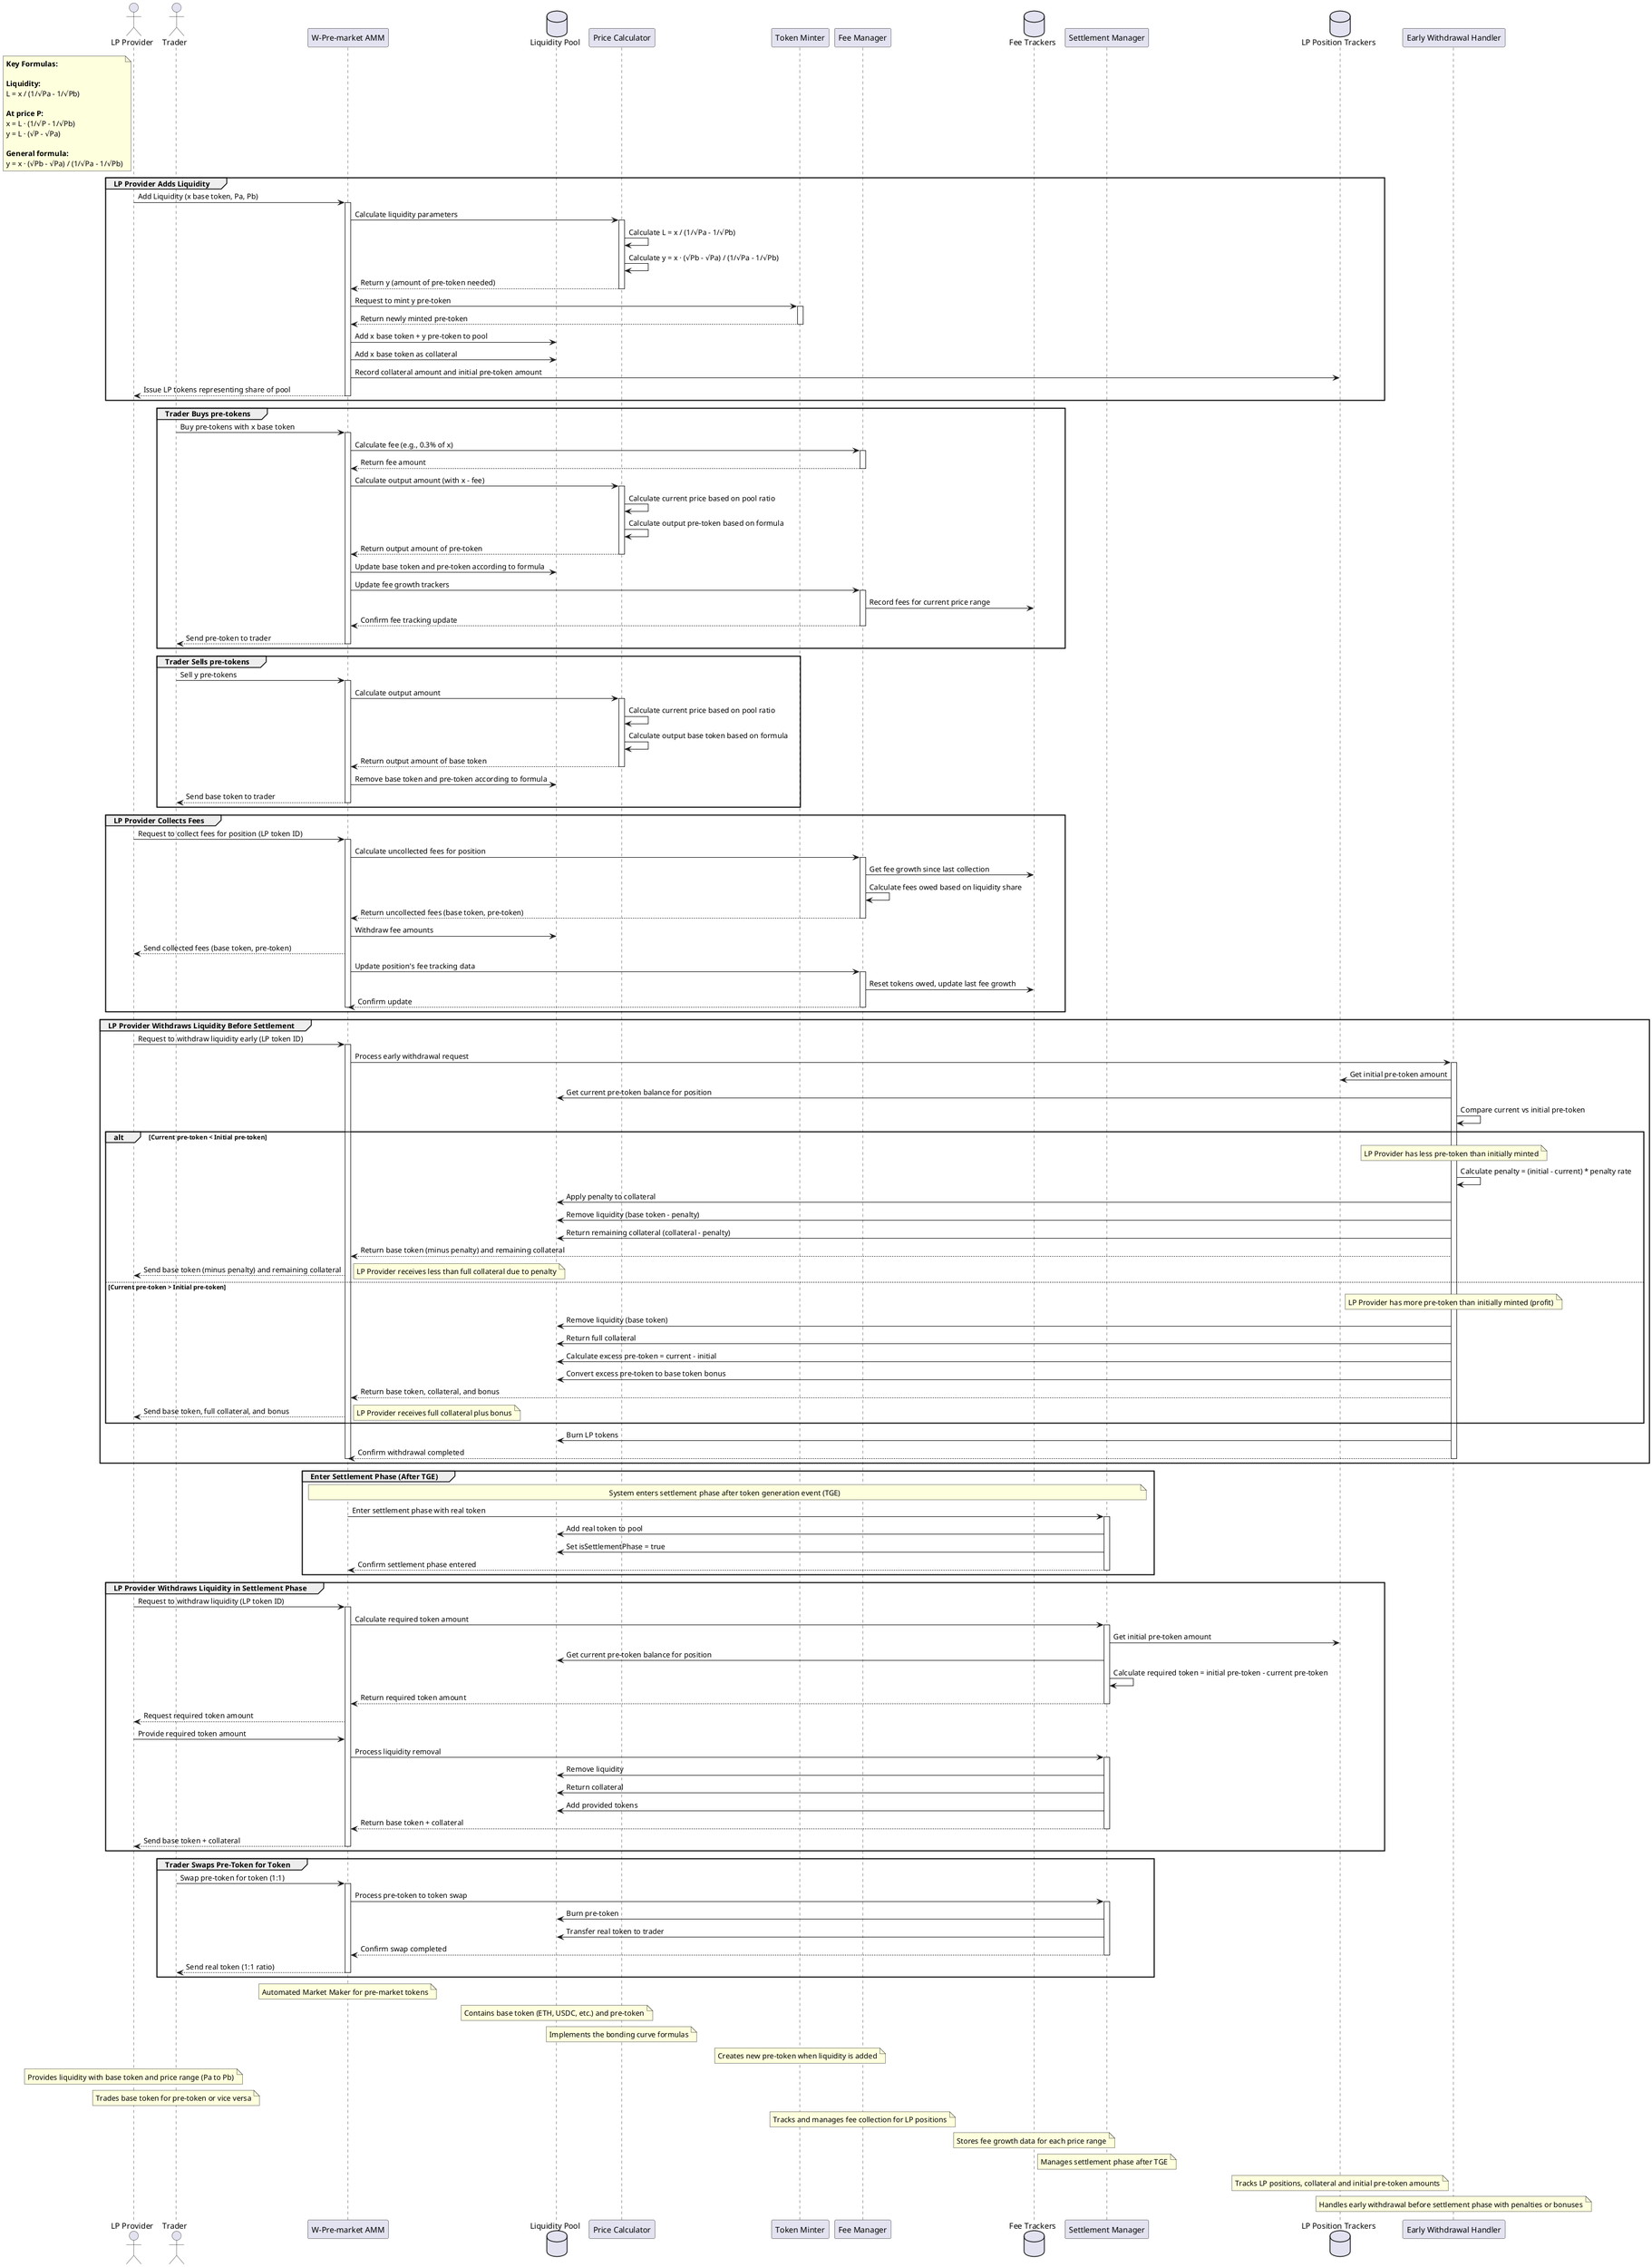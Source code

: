 @startuml W-Pre-market AMM System

' Define participants
actor "LP Provider" as LPProvider
actor "Trader" as Trader
participant "W-Pre-market AMM" as AMM
database "Liquidity Pool" as Pool
participant "Price Calculator" as Calculator
participant "Token Minter" as Minter
participant "Fee Manager" as FeeManager
database "Fee Trackers" as FeeTrackers
participant "Settlement Manager" as Settlement
database "LP Position Trackers" as LPTrackers
participant "Early Withdrawal Handler" as EarlyWithdrawal

' Style
skinparam sequence {
    ParticipantBackgroundColor LightBlue
    ActorBackgroundColor LightGreen
    DatabaseBackgroundColor LightPink
    LifeLineColor Gray
    BorderColor Black
}

' Define mathematical formulas as notes
note left of LPProvider
  <b>Key Formulas:</b>
  
  <b>Liquidity:</b>
  L = x / (1/√Pa - 1/√Pb)
  
  <b>At price P:</b>
  x = L · (1/√P - 1/√Pb)
  y = L · (√P - √Pa)
  
  <b>General formula:</b>
  y = x · (√Pb - √Pa) / (1/√Pa - 1/√Pb)
end note

' LP Provider Flow
group LP Provider Adds Liquidity
    LPProvider -> AMM: Add Liquidity (x base token, Pa, Pb)
    activate AMM
    
    AMM -> Calculator: Calculate liquidity parameters
    activate Calculator
    
    Calculator -> Calculator: Calculate L = x / (1/√Pa - 1/√Pb)
    Calculator -> Calculator: Calculate y = x · (√Pb - √Pa) / (1/√Pa - 1/√Pb)
    Calculator --> AMM: Return y (amount of pre-token needed)
    deactivate Calculator
    
    AMM -> Minter: Request to mint y pre-token
    activate Minter
    Minter --> AMM: Return newly minted pre-token
    deactivate Minter
    
    AMM -> Pool: Add x base token + y pre-token to pool
    AMM -> Pool: Add x base token as collateral
    AMM -> LPTrackers: Record collateral amount and initial pre-token amount
    AMM --> LPProvider: Issue LP tokens representing share of pool
    
    deactivate AMM
end

' Trader Flow - Buy pre-tokens
group Trader Buys pre-tokens
    Trader -> AMM: Buy pre-tokens with x base token
    activate AMM
    
    AMM -> FeeManager: Calculate fee (e.g., 0.3% of x)
    activate FeeManager
    FeeManager --> AMM: Return fee amount
    deactivate FeeManager
    
    AMM -> Calculator: Calculate output amount (with x - fee)
    activate Calculator
    
    Calculator -> Calculator: Calculate current price based on pool ratio
    Calculator -> Calculator: Calculate output pre-token based on formula
    Calculator --> AMM: Return output amount of pre-token
    deactivate Calculator
    
    AMM -> Pool: Update base token and pre-token according to formula
    
    AMM -> FeeManager: Update fee growth trackers
    activate FeeManager
    FeeManager -> FeeTrackers: Record fees for current price range
    FeeManager --> AMM: Confirm fee tracking update
    deactivate FeeManager
    
    AMM --> Trader: Send pre-token to trader
    
    deactivate AMM
end

' Trader Flow - Sell pre-tokens
group Trader Sells pre-tokens
    Trader -> AMM: Sell y pre-tokens
    activate AMM
    
    AMM -> Calculator: Calculate output amount
    activate Calculator
    
    Calculator -> Calculator: Calculate current price based on pool ratio
    Calculator -> Calculator: Calculate output base token based on formula
    Calculator --> AMM: Return output amount of base token
    deactivate Calculator
    
    AMM -> Pool: Remove base token and pre-token according to formula
    AMM --> Trader: Send base token to trader
    
    deactivate AMM
end

' Add a new flow for fee collection
group LP Provider Collects Fees
    LPProvider -> AMM: Request to collect fees for position (LP token ID)
    activate AMM
    
    AMM -> FeeManager: Calculate uncollected fees for position
    activate FeeManager
    
    FeeManager -> FeeTrackers: Get fee growth since last collection
    FeeManager -> FeeManager: Calculate fees owed based on liquidity share
    FeeManager --> AMM: Return uncollected fees (base token, pre-token)
    deactivate FeeManager
    
    AMM -> Pool: Withdraw fee amounts
    AMM --> LPProvider: Send collected fees (base token, pre-token)
    
    AMM -> FeeManager: Update position's fee tracking data
    activate FeeManager
    FeeManager -> FeeTrackers: Reset tokens owed, update last fee growth
    FeeManager --> AMM: Confirm update
    deactivate FeeManager
    
    deactivate AMM
end

' Add a new flow for LP Provider withdrawing liquidity before settlement phase
group LP Provider Withdraws Liquidity Before Settlement
    LPProvider -> AMM: Request to withdraw liquidity early (LP token ID)
    activate AMM
    
    AMM -> EarlyWithdrawal: Process early withdrawal request
    activate EarlyWithdrawal
    
    EarlyWithdrawal -> LPTrackers: Get initial pre-token amount
    EarlyWithdrawal -> Pool: Get current pre-token balance for position
    EarlyWithdrawal -> EarlyWithdrawal: Compare current vs initial pre-token
    
    alt Current pre-token < Initial pre-token
        note over EarlyWithdrawal: LP Provider has less pre-token than initially minted
        EarlyWithdrawal -> EarlyWithdrawal: Calculate penalty = (initial - current) * penalty rate
        EarlyWithdrawal -> Pool: Apply penalty to collateral
        EarlyWithdrawal -> Pool: Remove liquidity (base token - penalty)
        EarlyWithdrawal -> Pool: Return remaining collateral (collateral - penalty)
        EarlyWithdrawal --> AMM: Return base token (minus penalty) and remaining collateral
        
        AMM --> LPProvider: Send base token (minus penalty) and remaining collateral
        note right: LP Provider receives less than full collateral due to penalty
    else Current pre-token > Initial pre-token
        note over EarlyWithdrawal: LP Provider has more pre-token than initially minted (profit)
        EarlyWithdrawal -> Pool: Remove liquidity (base token)
        EarlyWithdrawal -> Pool: Return full collateral
        EarlyWithdrawal -> Pool: Calculate excess pre-token = current - initial
        EarlyWithdrawal -> Pool: Convert excess pre-token to base token bonus
        EarlyWithdrawal --> AMM: Return base token, collateral, and bonus
        
        AMM --> LPProvider: Send base token, full collateral, and bonus
        note right: LP Provider receives full collateral plus bonus
    end
    
    EarlyWithdrawal -> Pool: Burn LP tokens
    EarlyWithdrawal --> AMM: Confirm withdrawal completed
    deactivate EarlyWithdrawal
    
    deactivate AMM
end

' Add a new flow for settlement phase
group Enter Settlement Phase (After TGE)
    note over AMM, Settlement: System enters settlement phase after token generation event (TGE)
    
    AMM -> Settlement: Enter settlement phase with real token
    activate Settlement
    Settlement -> Pool: Add real token to pool
    Settlement -> Pool: Set isSettlementPhase = true
    Settlement --> AMM: Confirm settlement phase entered
    deactivate Settlement
end

' Add a new flow for LP Provider withdrawal in settlement phase
group LP Provider Withdraws Liquidity in Settlement Phase
    LPProvider -> AMM: Request to withdraw liquidity (LP token ID)
    activate AMM
    
    AMM -> Settlement: Calculate required token amount
    activate Settlement
    Settlement -> LPTrackers: Get initial pre-token amount
    Settlement -> Pool: Get current pre-token balance for position
    Settlement -> Settlement: Calculate required token = initial pre-token - current pre-token
    Settlement --> AMM: Return required token amount
    deactivate Settlement
    
    AMM --> LPProvider: Request required token amount
    LPProvider -> AMM: Provide required token amount
    
    AMM -> Settlement: Process liquidity removal
    activate Settlement
    Settlement -> Pool: Remove liquidity
    Settlement -> Pool: Return collateral
    Settlement -> Pool: Add provided tokens
    Settlement --> AMM: Return base token + collateral
    deactivate Settlement
    
    AMM --> LPProvider: Send base token + collateral
    
    deactivate AMM
end

' Add a new flow for Trader swapping pre-token for real token
group Trader Swaps Pre-Token for Token
    Trader -> AMM: Swap pre-token for token (1:1)
    activate AMM
    
    AMM -> Settlement: Process pre-token to token swap
    activate Settlement
    Settlement -> Pool: Burn pre-token
    Settlement -> Pool: Transfer real token to trader
    Settlement --> AMM: Confirm swap completed
    deactivate Settlement
    
    AMM --> Trader: Send real token (1:1 ratio)
    
    deactivate AMM
end

' Add notes
note over AMM: Automated Market Maker for pre-market tokens
note over Pool: Contains base token (ETH, USDC, etc.) and pre-token
note over Calculator: Implements the bonding curve formulas
note over Minter: Creates new pre-token when liquidity is added
note over LPProvider: Provides liquidity with base token and price range (Pa to Pb)
note over Trader: Trades base token for pre-token or vice versa
note over FeeManager: Tracks and manages fee collection for LP positions
note over FeeTrackers: Stores fee growth data for each price range
note over Settlement: Manages settlement phase after TGE
note over LPTrackers: Tracks LP positions, collateral and initial pre-token amounts
note over EarlyWithdrawal: Handles early withdrawal before settlement phase with penalties or bonuses

@enduml 